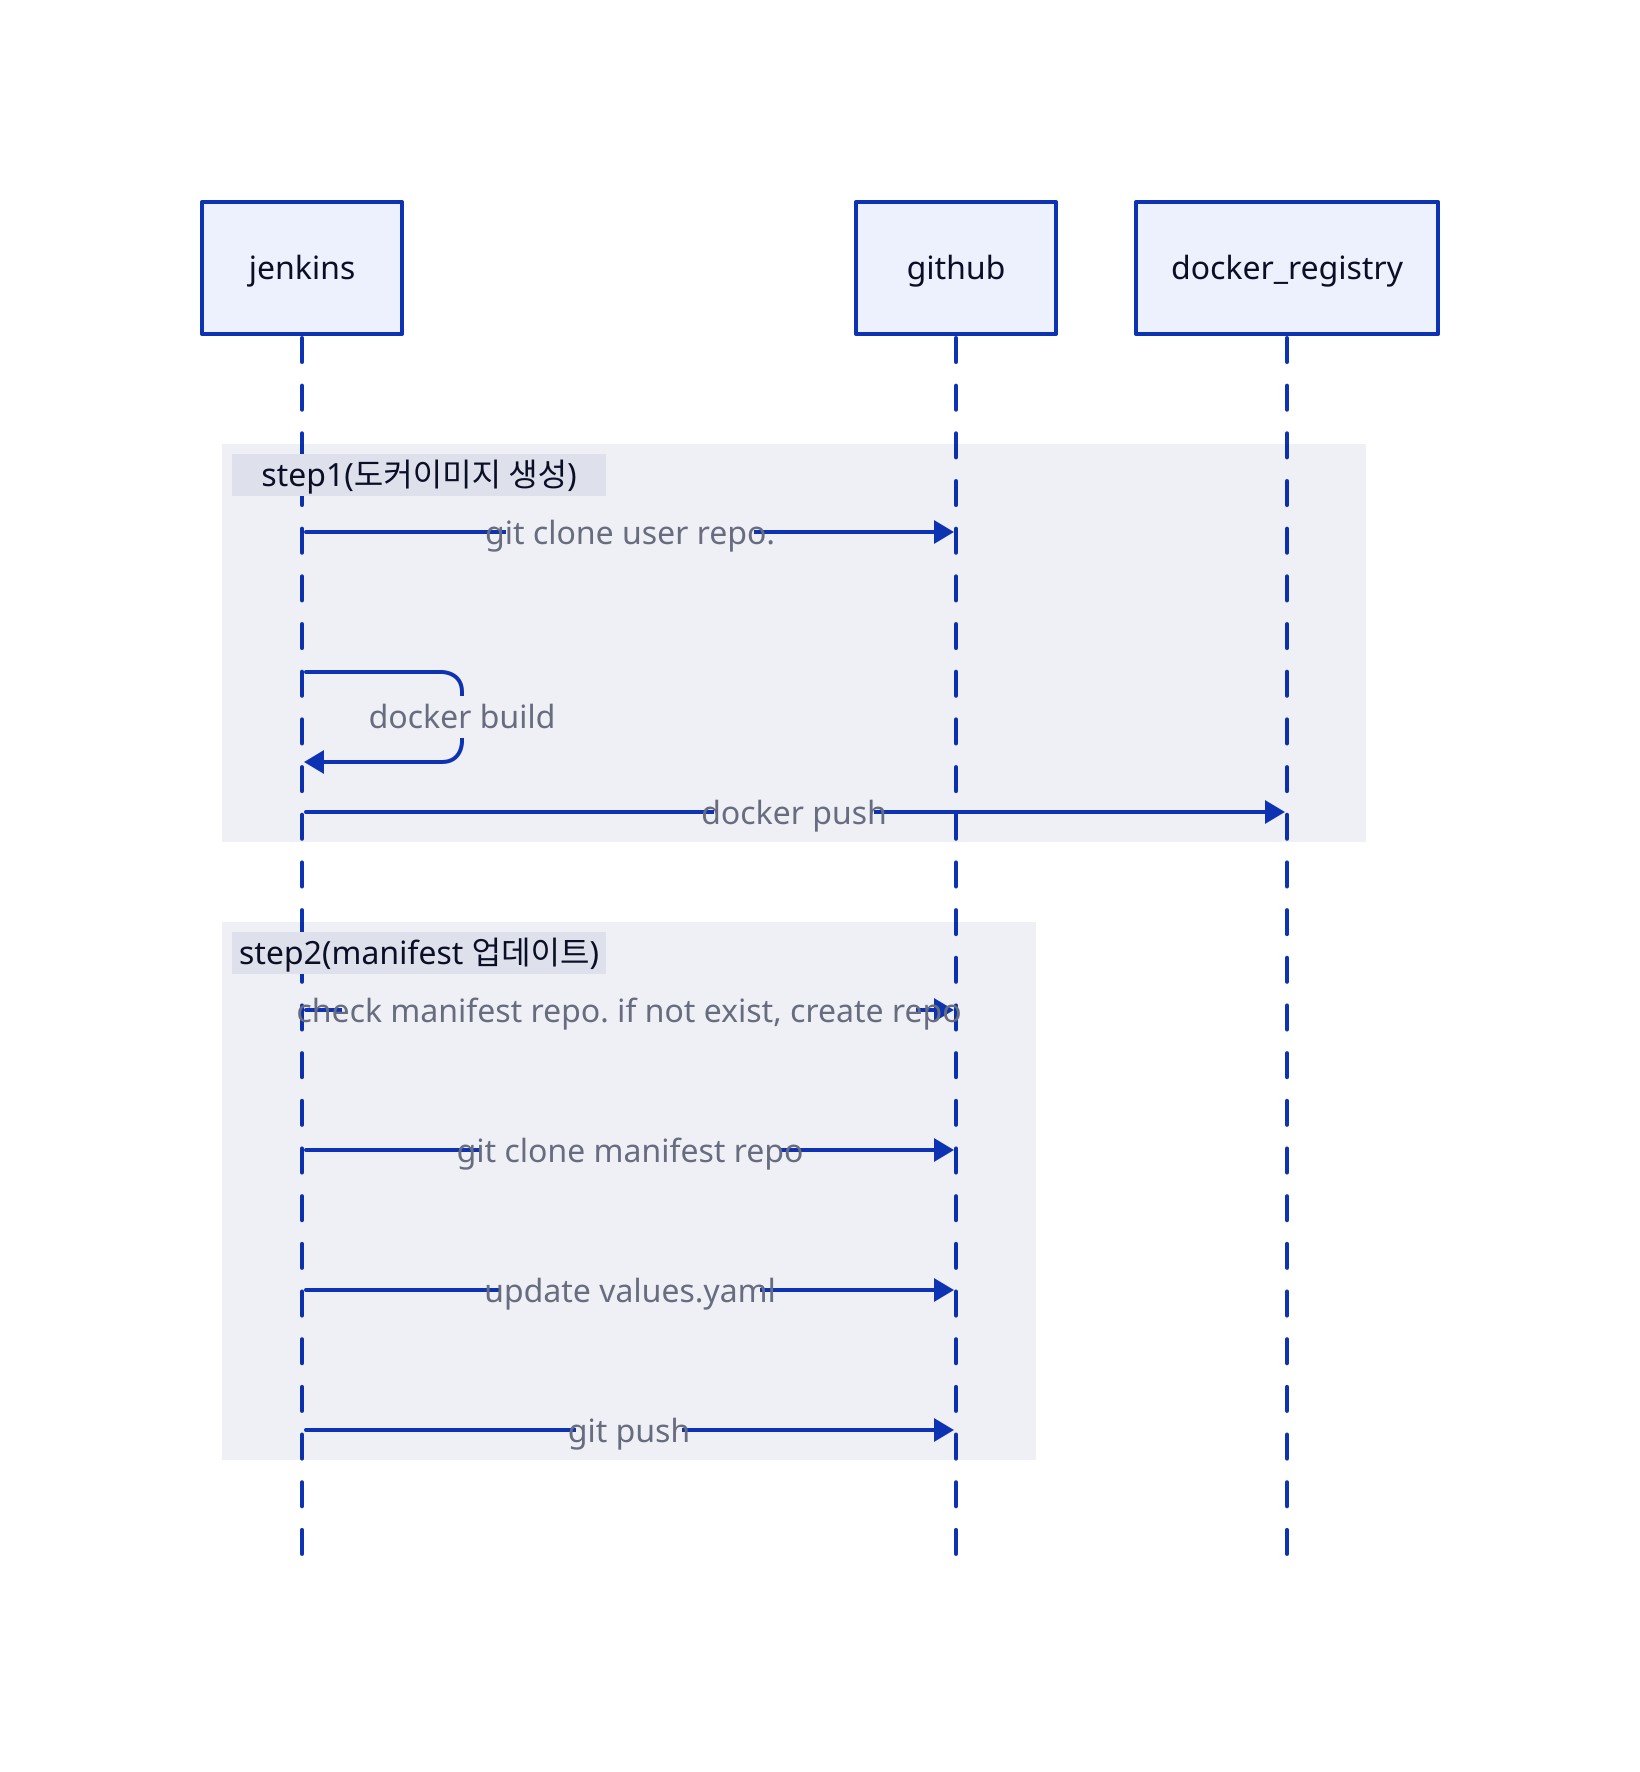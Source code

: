shape: sequence_diagram

build_tool: jenkins
git: github
docker_registry: docker_registry

step1(도커이미지 생성): {
  build_tool -> git: git clone user repo.
  build_tool -> build_tool: docker build
  build_tool -> docker_registry: docker push
}

step2(manifest 업데이트): {
  build_tool -> git: check manifest repo. if not exist, create repo
  build_tool -> git: git clone manifest repo
  build_tool -> git: update values.yaml
  build_tool -> git: git push
}
